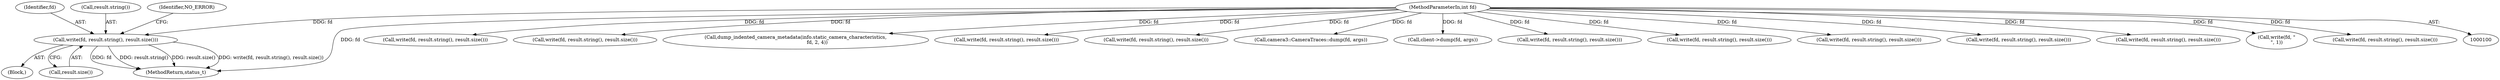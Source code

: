 digraph "0_Android_c9ab2b0bb05a7e19fb057e79b36e232809d70122@API" {
"1000116" [label="(Call,write(fd, result.string(), result.size()))"];
"1000101" [label="(MethodParameterIn,int fd)"];
"1000116" [label="(Call,write(fd, result.string(), result.size()))"];
"1000274" [label="(Call,write(fd, result.string(), result.size()))"];
"1000111" [label="(Block,)"];
"1000117" [label="(Identifier,fd)"];
"1000101" [label="(MethodParameterIn,int fd)"];
"1000223" [label="(Call,write(fd, result.string(), result.size()))"];
"1000278" [label="(Call,dump_indented_camera_metadata(info.static_camera_characteristics,\n                            fd, 2, 4))"];
"1000119" [label="(Call,result.size())"];
"1000133" [label="(Call,write(fd, result.string(), result.size()))"];
"1000118" [label="(Call,result.string())"];
"1000304" [label="(Call,write(fd, result.string(), result.size()))"];
"1000342" [label="(Call,camera3::CameraTraces::dump(fd, args))"];
"1000388" [label="(Identifier,NO_ERROR)"];
"1000320" [label="(Call,client->dump(fd, args))"];
"1000389" [label="(MethodReturn,status_t)"];
"1000383" [label="(Call,write(fd, result.string(), result.size()))"];
"1000149" [label="(Call,write(fd, result.string(), result.size()))"];
"1000287" [label="(Call,write(fd, result.string(), result.size()))"];
"1000316" [label="(Call,write(fd, result.string(), result.size()))"];
"1000331" [label="(Call,write(fd, result.string(), result.size()))"];
"1000338" [label="(Call,write(fd, \"\n\", 1))"];
"1000188" [label="(Call,write(fd, result.string(), result.size()))"];
"1000116" -> "1000111"  [label="AST: "];
"1000116" -> "1000119"  [label="CFG: "];
"1000117" -> "1000116"  [label="AST: "];
"1000118" -> "1000116"  [label="AST: "];
"1000119" -> "1000116"  [label="AST: "];
"1000388" -> "1000116"  [label="CFG: "];
"1000116" -> "1000389"  [label="DDG: fd"];
"1000116" -> "1000389"  [label="DDG: result.string()"];
"1000116" -> "1000389"  [label="DDG: result.size()"];
"1000116" -> "1000389"  [label="DDG: write(fd, result.string(), result.size())"];
"1000101" -> "1000116"  [label="DDG: fd"];
"1000101" -> "1000100"  [label="AST: "];
"1000101" -> "1000389"  [label="DDG: fd"];
"1000101" -> "1000133"  [label="DDG: fd"];
"1000101" -> "1000149"  [label="DDG: fd"];
"1000101" -> "1000188"  [label="DDG: fd"];
"1000101" -> "1000223"  [label="DDG: fd"];
"1000101" -> "1000274"  [label="DDG: fd"];
"1000101" -> "1000278"  [label="DDG: fd"];
"1000101" -> "1000287"  [label="DDG: fd"];
"1000101" -> "1000304"  [label="DDG: fd"];
"1000101" -> "1000316"  [label="DDG: fd"];
"1000101" -> "1000320"  [label="DDG: fd"];
"1000101" -> "1000331"  [label="DDG: fd"];
"1000101" -> "1000338"  [label="DDG: fd"];
"1000101" -> "1000342"  [label="DDG: fd"];
"1000101" -> "1000383"  [label="DDG: fd"];
}
